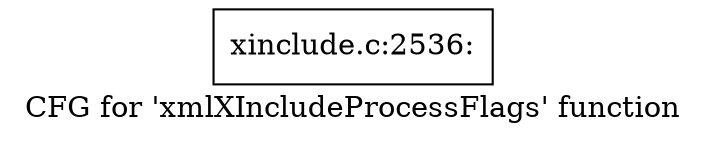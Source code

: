 digraph "CFG for 'xmlXIncludeProcessFlags' function" {
	label="CFG for 'xmlXIncludeProcessFlags' function";

	Node0x5629231b5630 [shape=record,label="{xinclude.c:2536:}"];
}
